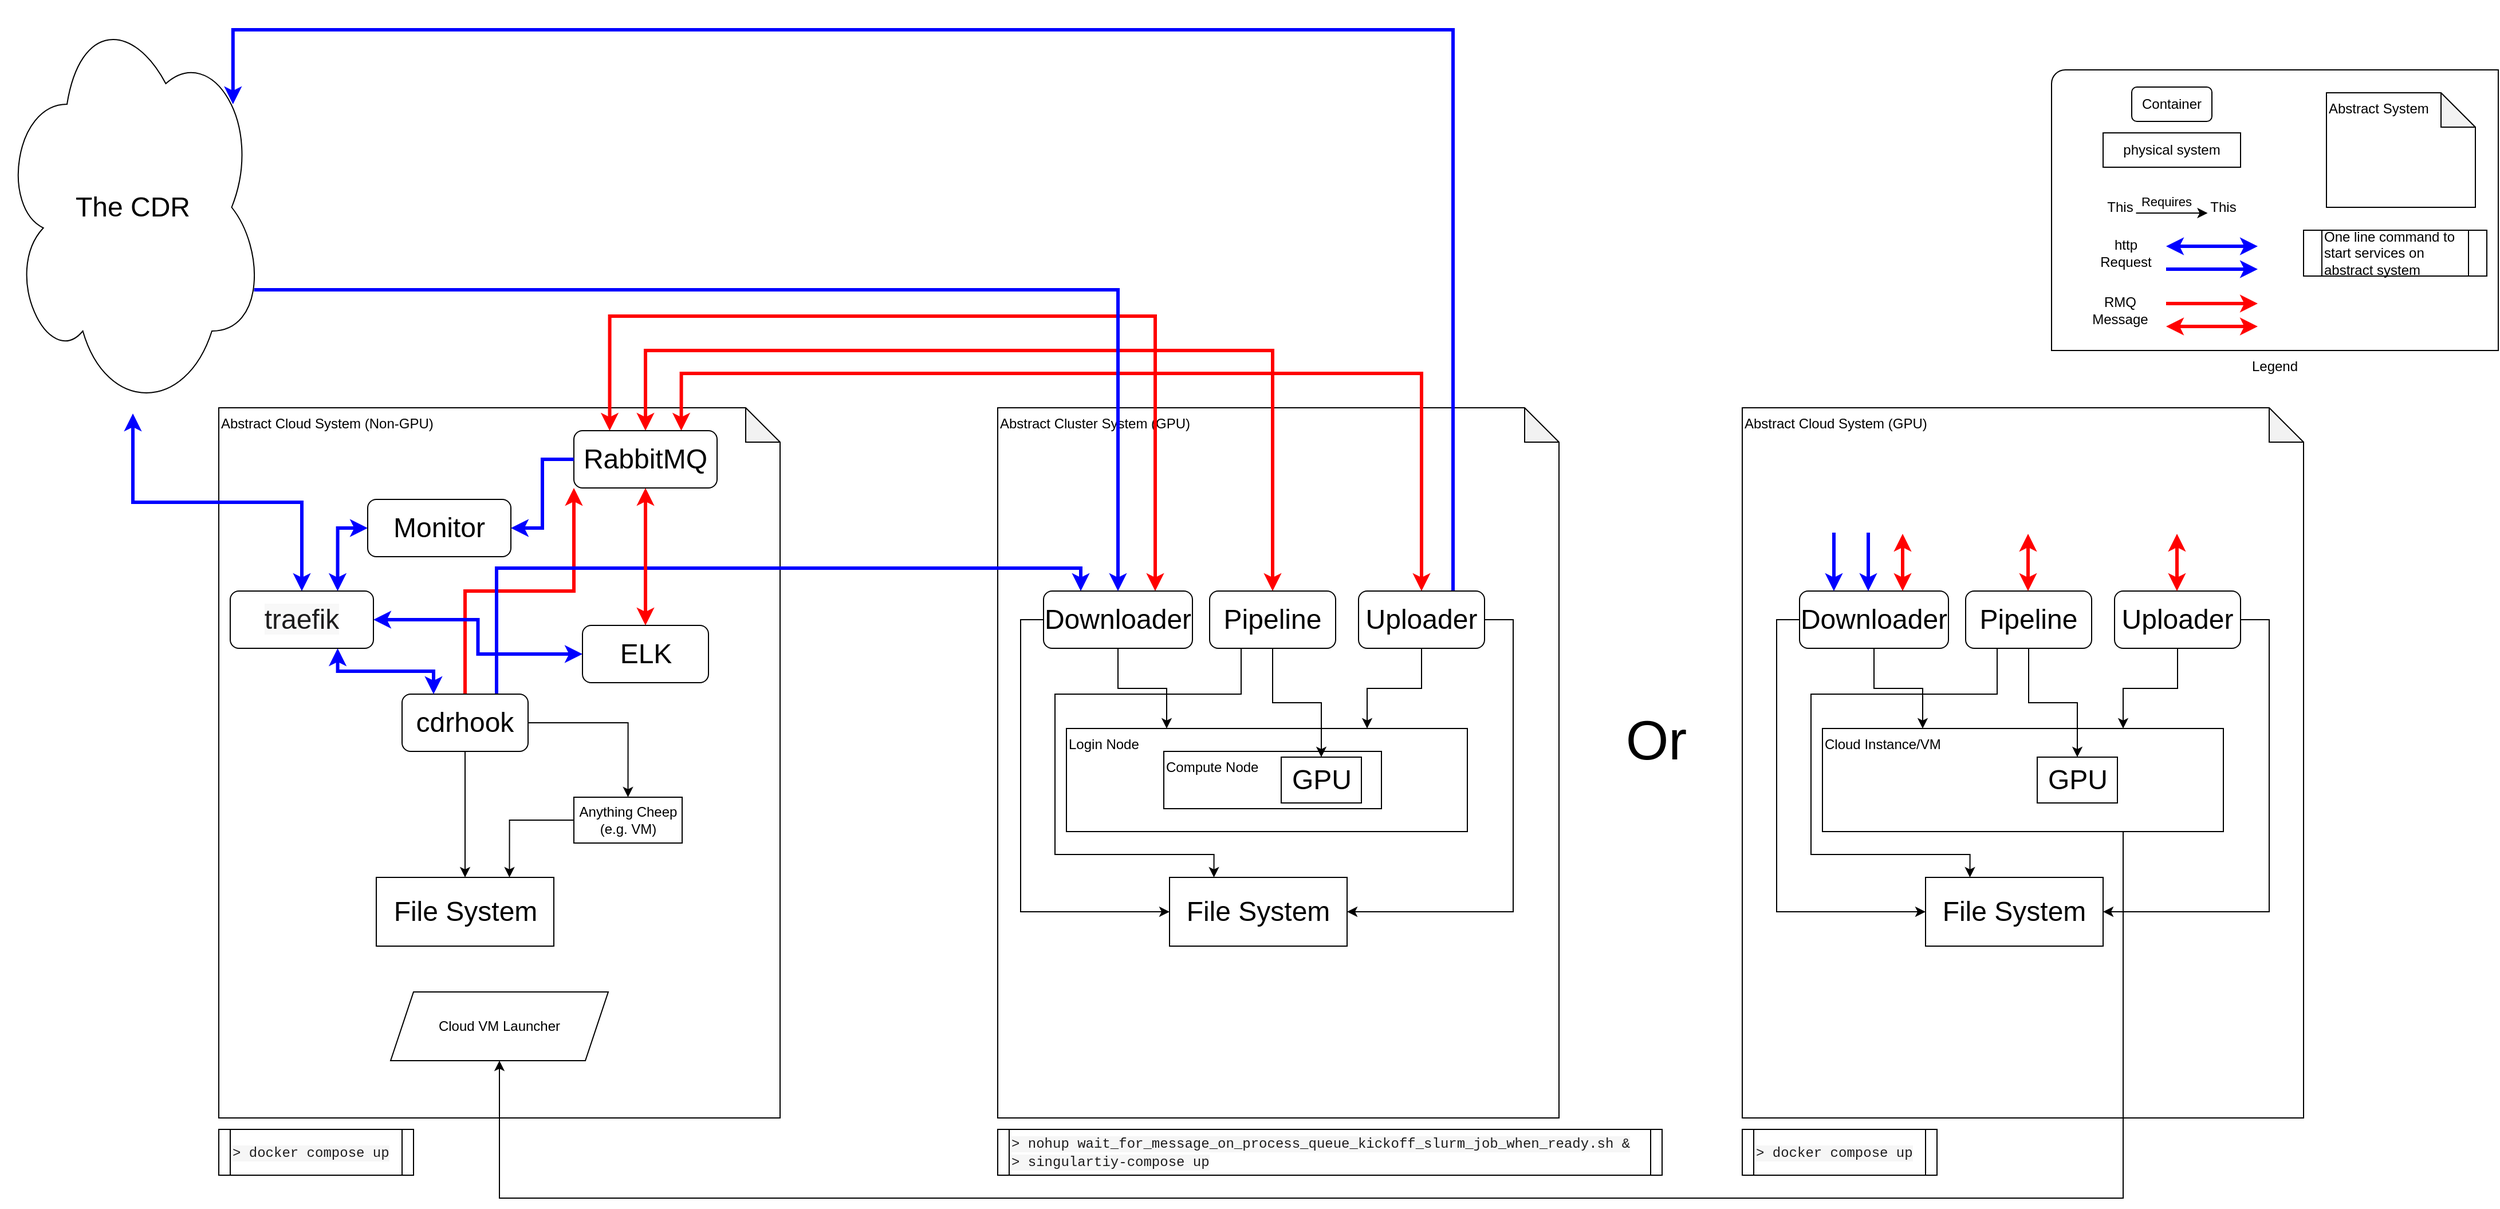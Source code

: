 <mxfile version="24.6.4" type="device">
  <diagram name="Page-1" id="JVnw2FR67qBZjyqMYff8">
    <mxGraphModel dx="2942" dy="2180" grid="1" gridSize="10" guides="1" tooltips="1" connect="1" arrows="1" fold="1" page="1" pageScale="1" pageWidth="850" pageHeight="1100" math="0" shadow="0">
      <root>
        <mxCell id="0" />
        <mxCell id="1" parent="0" />
        <mxCell id="MkrdqPXqeu_jOD6klE2A-25" value="Legend" style="verticalLabelPosition=bottom;verticalAlign=top;html=1;shape=mxgraph.basic.corner_round_rect;dx=6;whiteSpace=wrap;" vertex="1" parent="1">
          <mxGeometry x="1300" y="25" width="390" height="245" as="geometry" />
        </mxCell>
        <mxCell id="MkrdqPXqeu_jOD6klE2A-9" value="Abstract Cloud System (GPU)" style="shape=note;whiteSpace=wrap;html=1;backgroundOutline=1;darkOpacity=0.05;align=left;verticalAlign=top;" vertex="1" parent="1">
          <mxGeometry x="1030" y="320" width="490" height="620" as="geometry" />
        </mxCell>
        <mxCell id="MkrdqPXqeu_jOD6klE2A-5" value="Abstract Cloud System (Non-GPU)" style="shape=note;whiteSpace=wrap;html=1;backgroundOutline=1;darkOpacity=0.05;verticalAlign=top;align=left;" vertex="1" parent="1">
          <mxGeometry x="-300" y="320" width="490" height="620" as="geometry" />
        </mxCell>
        <mxCell id="Kxtw-JTkK95rBpkAI2wY-21" value="Abstract Cluster System (GPU)" style="shape=note;whiteSpace=wrap;html=1;backgroundOutline=1;darkOpacity=0.05;align=left;verticalAlign=top;" parent="1" vertex="1">
          <mxGeometry x="380" y="320" width="490" height="620" as="geometry" />
        </mxCell>
        <mxCell id="lyeMticQFeOR1YeAm27Y-25" value="Abstract System" style="shape=note;whiteSpace=wrap;html=1;backgroundOutline=1;darkOpacity=0.05;align=left;verticalAlign=top;" parent="1" vertex="1">
          <mxGeometry x="1540" y="45" width="130" height="100" as="geometry" />
        </mxCell>
        <mxCell id="lyeMticQFeOR1YeAm27Y-20" style="edgeStyle=orthogonalEdgeStyle;rounded=0;orthogonalLoop=1;jettySize=auto;html=1;entryX=0.5;entryY=0;entryDx=0;entryDy=0;bendable=1;" parent="1" source="lyeMticQFeOR1YeAm27Y-1" target="lyeMticQFeOR1YeAm27Y-7" edge="1">
          <mxGeometry relative="1" as="geometry" />
        </mxCell>
        <mxCell id="Kxtw-JTkK95rBpkAI2wY-6" style="edgeStyle=orthogonalEdgeStyle;rounded=0;orthogonalLoop=1;jettySize=auto;html=1;entryX=0.5;entryY=0;entryDx=0;entryDy=0;" parent="1" source="lyeMticQFeOR1YeAm27Y-1" target="Kxtw-JTkK95rBpkAI2wY-5" edge="1">
          <mxGeometry relative="1" as="geometry" />
        </mxCell>
        <mxCell id="1AfIavt8rgIbqtOgnJtz-13" style="edgeStyle=orthogonalEdgeStyle;rounded=0;orthogonalLoop=1;jettySize=auto;html=1;exitX=0.5;exitY=0;exitDx=0;exitDy=0;entryX=0;entryY=1;entryDx=0;entryDy=0;strokeColor=#FF0000;strokeWidth=3;" parent="1" source="lyeMticQFeOR1YeAm27Y-1" target="lyeMticQFeOR1YeAm27Y-5" edge="1">
          <mxGeometry relative="1" as="geometry" />
        </mxCell>
        <mxCell id="aogqVHzotbbgdXP5pHiL-3" style="edgeStyle=orthogonalEdgeStyle;rounded=0;orthogonalLoop=1;jettySize=auto;html=1;entryX=0.25;entryY=0;entryDx=0;entryDy=0;strokeWidth=3;strokeColor=#0000FF;exitX=0.75;exitY=0;exitDx=0;exitDy=0;" parent="1" source="lyeMticQFeOR1YeAm27Y-1" target="lyeMticQFeOR1YeAm27Y-2" edge="1">
          <mxGeometry relative="1" as="geometry" />
        </mxCell>
        <mxCell id="lyeMticQFeOR1YeAm27Y-1" value="cdrhook" style="rounded=1;whiteSpace=wrap;html=1;fontSize=24;" parent="1" vertex="1">
          <mxGeometry x="-140" y="570" width="110" height="50" as="geometry" />
        </mxCell>
        <mxCell id="lyeMticQFeOR1YeAm27Y-17" style="edgeStyle=orthogonalEdgeStyle;rounded=0;orthogonalLoop=1;jettySize=auto;html=1;entryX=0;entryY=0.5;entryDx=0;entryDy=0;" parent="1" source="lyeMticQFeOR1YeAm27Y-2" target="lyeMticQFeOR1YeAm27Y-6" edge="1">
          <mxGeometry relative="1" as="geometry">
            <Array as="points">
              <mxPoint x="400" y="505" />
              <mxPoint x="400" y="760" />
            </Array>
          </mxGeometry>
        </mxCell>
        <mxCell id="Kxtw-JTkK95rBpkAI2wY-3" style="edgeStyle=orthogonalEdgeStyle;rounded=0;orthogonalLoop=1;jettySize=auto;html=1;entryX=0.25;entryY=0;entryDx=0;entryDy=0;" parent="1" source="lyeMticQFeOR1YeAm27Y-2" target="Kxtw-JTkK95rBpkAI2wY-1" edge="1">
          <mxGeometry relative="1" as="geometry" />
        </mxCell>
        <mxCell id="1AfIavt8rgIbqtOgnJtz-14" style="edgeStyle=orthogonalEdgeStyle;rounded=0;orthogonalLoop=1;jettySize=auto;html=1;entryX=0.25;entryY=0;entryDx=0;entryDy=0;startArrow=classic;startFill=1;strokeWidth=3;strokeColor=#FF0000;exitX=0.75;exitY=0;exitDx=0;exitDy=0;" parent="1" source="lyeMticQFeOR1YeAm27Y-2" target="lyeMticQFeOR1YeAm27Y-5" edge="1">
          <mxGeometry relative="1" as="geometry">
            <Array as="points">
              <mxPoint x="518" y="240" />
              <mxPoint x="41" y="240" />
            </Array>
          </mxGeometry>
        </mxCell>
        <mxCell id="lyeMticQFeOR1YeAm27Y-2" value="Downloader" style="rounded=1;whiteSpace=wrap;html=1;fontSize=24;" parent="1" vertex="1">
          <mxGeometry x="420" y="480" width="130" height="50" as="geometry" />
        </mxCell>
        <mxCell id="lyeMticQFeOR1YeAm27Y-18" style="edgeStyle=orthogonalEdgeStyle;rounded=0;orthogonalLoop=1;jettySize=auto;html=1;entryX=0.25;entryY=0;entryDx=0;entryDy=0;exitX=0.25;exitY=1;exitDx=0;exitDy=0;" parent="1" source="lyeMticQFeOR1YeAm27Y-3" target="lyeMticQFeOR1YeAm27Y-6" edge="1">
          <mxGeometry relative="1" as="geometry">
            <Array as="points">
              <mxPoint x="593" y="570" />
              <mxPoint x="430" y="570" />
              <mxPoint x="430" y="710" />
              <mxPoint x="569" y="710" />
            </Array>
          </mxGeometry>
        </mxCell>
        <mxCell id="1AfIavt8rgIbqtOgnJtz-15" style="edgeStyle=orthogonalEdgeStyle;rounded=0;orthogonalLoop=1;jettySize=auto;html=1;entryX=0.5;entryY=0;entryDx=0;entryDy=0;strokeColor=#FF0000;strokeWidth=3;startArrow=classic;startFill=1;exitX=0.5;exitY=0;exitDx=0;exitDy=0;" parent="1" source="lyeMticQFeOR1YeAm27Y-3" target="lyeMticQFeOR1YeAm27Y-5" edge="1">
          <mxGeometry relative="1" as="geometry">
            <Array as="points">
              <mxPoint x="620" y="270" />
              <mxPoint x="73" y="270" />
            </Array>
          </mxGeometry>
        </mxCell>
        <mxCell id="lyeMticQFeOR1YeAm27Y-3" value="Pipeline" style="rounded=1;whiteSpace=wrap;html=1;fontSize=24;" parent="1" vertex="1">
          <mxGeometry x="565" y="480" width="110" height="50" as="geometry" />
        </mxCell>
        <mxCell id="lyeMticQFeOR1YeAm27Y-14" style="edgeStyle=orthogonalEdgeStyle;rounded=0;orthogonalLoop=1;jettySize=auto;html=1;entryX=1;entryY=0.5;entryDx=0;entryDy=0;" parent="1" source="lyeMticQFeOR1YeAm27Y-4" target="lyeMticQFeOR1YeAm27Y-6" edge="1">
          <mxGeometry relative="1" as="geometry">
            <Array as="points">
              <mxPoint x="830" y="505" />
              <mxPoint x="830" y="760" />
            </Array>
          </mxGeometry>
        </mxCell>
        <mxCell id="Kxtw-JTkK95rBpkAI2wY-4" style="edgeStyle=orthogonalEdgeStyle;rounded=0;orthogonalLoop=1;jettySize=auto;html=1;entryX=0.75;entryY=0;entryDx=0;entryDy=0;" parent="1" source="lyeMticQFeOR1YeAm27Y-4" target="Kxtw-JTkK95rBpkAI2wY-1" edge="1">
          <mxGeometry relative="1" as="geometry" />
        </mxCell>
        <mxCell id="1AfIavt8rgIbqtOgnJtz-16" style="edgeStyle=orthogonalEdgeStyle;rounded=0;orthogonalLoop=1;jettySize=auto;html=1;entryX=0.75;entryY=0;entryDx=0;entryDy=0;startArrow=classic;startFill=1;strokeColor=#FF0000;strokeWidth=3;exitX=0.5;exitY=0;exitDx=0;exitDy=0;" parent="1" source="lyeMticQFeOR1YeAm27Y-4" target="lyeMticQFeOR1YeAm27Y-5" edge="1">
          <mxGeometry relative="1" as="geometry">
            <Array as="points">
              <mxPoint x="750" y="290" />
              <mxPoint x="104" y="290" />
            </Array>
          </mxGeometry>
        </mxCell>
        <mxCell id="1AfIavt8rgIbqtOgnJtz-17" style="edgeStyle=orthogonalEdgeStyle;rounded=0;orthogonalLoop=1;jettySize=auto;html=1;entryX=0.88;entryY=0.25;entryDx=0;entryDy=0;exitX=0.75;exitY=0;exitDx=0;exitDy=0;entryPerimeter=0;startArrow=none;startFill=0;strokeColor=#0000FF;strokeWidth=3;endArrow=classic;endFill=1;" parent="1" source="lyeMticQFeOR1YeAm27Y-4" target="aogqVHzotbbgdXP5pHiL-1" edge="1">
          <mxGeometry relative="1" as="geometry">
            <Array as="points">
              <mxPoint x="778" y="-10" />
              <mxPoint x="-288" y="-10" />
            </Array>
          </mxGeometry>
        </mxCell>
        <mxCell id="lyeMticQFeOR1YeAm27Y-4" value="Uploader" style="rounded=1;whiteSpace=wrap;html=1;fontSize=24;" parent="1" vertex="1">
          <mxGeometry x="695" y="480" width="110" height="50" as="geometry" />
        </mxCell>
        <mxCell id="MkrdqPXqeu_jOD6klE2A-27" style="edgeStyle=orthogonalEdgeStyle;rounded=0;orthogonalLoop=1;jettySize=auto;html=1;exitX=0.5;exitY=1;exitDx=0;exitDy=0;entryX=0.5;entryY=0;entryDx=0;entryDy=0;strokeWidth=3;strokeColor=#FF0000;startArrow=classic;startFill=1;" edge="1" parent="1" source="lyeMticQFeOR1YeAm27Y-5" target="MkrdqPXqeu_jOD6klE2A-4">
          <mxGeometry relative="1" as="geometry" />
        </mxCell>
        <mxCell id="lyeMticQFeOR1YeAm27Y-5" value="RabbitMQ" style="rounded=1;whiteSpace=wrap;html=1;fontSize=24;" parent="1" vertex="1">
          <mxGeometry x="10" y="340" width="125" height="50" as="geometry" />
        </mxCell>
        <mxCell id="lyeMticQFeOR1YeAm27Y-6" value="File System" style="rounded=0;whiteSpace=wrap;html=1;fontSize=24;" parent="1" vertex="1">
          <mxGeometry x="530" y="730" width="155" height="60" as="geometry" />
        </mxCell>
        <mxCell id="lyeMticQFeOR1YeAm27Y-7" value="File System" style="rounded=0;whiteSpace=wrap;html=1;fontSize=24;" parent="1" vertex="1">
          <mxGeometry x="-162.5" y="730" width="155" height="60" as="geometry" />
        </mxCell>
        <mxCell id="lyeMticQFeOR1YeAm27Y-9" value="Container" style="rounded=1;whiteSpace=wrap;html=1;" parent="1" vertex="1">
          <mxGeometry x="1370" y="40" width="70" height="30" as="geometry" />
        </mxCell>
        <mxCell id="lyeMticQFeOR1YeAm27Y-10" value="physical system" style="rounded=0;whiteSpace=wrap;html=1;" parent="1" vertex="1">
          <mxGeometry x="1345" y="80" width="120" height="30" as="geometry" />
        </mxCell>
        <mxCell id="1AfIavt8rgIbqtOgnJtz-10" style="edgeStyle=orthogonalEdgeStyle;rounded=0;orthogonalLoop=1;jettySize=auto;html=1;entryX=0;entryY=0.5;entryDx=0;entryDy=0;strokeWidth=3;strokeColor=#0000FF;startArrow=classic;startFill=1;exitX=0.75;exitY=0;exitDx=0;exitDy=0;" parent="1" source="lyeMticQFeOR1YeAm27Y-23" target="1AfIavt8rgIbqtOgnJtz-8" edge="1">
          <mxGeometry relative="1" as="geometry" />
        </mxCell>
        <mxCell id="1AfIavt8rgIbqtOgnJtz-11" style="edgeStyle=orthogonalEdgeStyle;rounded=0;orthogonalLoop=1;jettySize=auto;html=1;entryX=0.25;entryY=0;entryDx=0;entryDy=0;strokeWidth=3;strokeColor=#0000FF;exitX=0.75;exitY=1;exitDx=0;exitDy=0;startArrow=classic;startFill=1;" parent="1" source="lyeMticQFeOR1YeAm27Y-23" target="lyeMticQFeOR1YeAm27Y-1" edge="1">
          <mxGeometry relative="1" as="geometry" />
        </mxCell>
        <mxCell id="aogqVHzotbbgdXP5pHiL-2" style="edgeStyle=orthogonalEdgeStyle;rounded=0;orthogonalLoop=1;jettySize=auto;html=1;startArrow=classic;startFill=1;strokeColor=#0000FF;strokeWidth=3;" parent="1" source="lyeMticQFeOR1YeAm27Y-23" target="aogqVHzotbbgdXP5pHiL-1" edge="1">
          <mxGeometry relative="1" as="geometry" />
        </mxCell>
        <mxCell id="MkrdqPXqeu_jOD6klE2A-26" style="edgeStyle=orthogonalEdgeStyle;rounded=0;orthogonalLoop=1;jettySize=auto;html=1;entryX=0;entryY=0.5;entryDx=0;entryDy=0;startArrow=classic;startFill=1;strokeColor=#0000FF;strokeWidth=3;" edge="1" parent="1" source="lyeMticQFeOR1YeAm27Y-23" target="MkrdqPXqeu_jOD6klE2A-4">
          <mxGeometry relative="1" as="geometry" />
        </mxCell>
        <mxCell id="lyeMticQFeOR1YeAm27Y-23" value="&lt;span style=&quot;color: rgb(29, 28, 29); font-family: Slack-Lato, Slack-Fractions, appleLogo, sans-serif; font-variant-ligatures: common-ligatures; orphans: 2; text-align: left; widows: 2; background-color: rgb(248, 248, 248); text-decoration-thickness: initial; text-decoration-style: initial; text-decoration-color: initial;&quot;&gt;&lt;font style=&quot;font-size: 24px;&quot;&gt;traefik&lt;/font&gt;&lt;/span&gt;" style="rounded=1;whiteSpace=wrap;html=1;fontSize=24;" parent="1" vertex="1">
          <mxGeometry x="-290" y="480" width="125" height="50" as="geometry" />
        </mxCell>
        <mxCell id="lyeMticQFeOR1YeAm27Y-27" value="" style="endArrow=classic;html=1;rounded=0;" parent="1" edge="1">
          <mxGeometry width="50" height="50" relative="1" as="geometry">
            <mxPoint x="1373.75" y="150" as="sourcePoint" />
            <mxPoint x="1436.25" y="150" as="targetPoint" />
          </mxGeometry>
        </mxCell>
        <mxCell id="lyeMticQFeOR1YeAm27Y-28" value="Requires" style="edgeLabel;html=1;align=center;verticalAlign=middle;resizable=0;points=[];" parent="lyeMticQFeOR1YeAm27Y-27" vertex="1" connectable="0">
          <mxGeometry x="-0.31" y="-3" relative="1" as="geometry">
            <mxPoint x="4" y="-13" as="offset" />
          </mxGeometry>
        </mxCell>
        <mxCell id="lyeMticQFeOR1YeAm27Y-29" value="This" style="text;html=1;align=center;verticalAlign=middle;whiteSpace=wrap;rounded=0;" parent="1" vertex="1">
          <mxGeometry x="1330" y="130" width="60" height="30" as="geometry" />
        </mxCell>
        <mxCell id="lyeMticQFeOR1YeAm27Y-30" value="This" style="text;html=1;align=center;verticalAlign=middle;whiteSpace=wrap;rounded=0;" parent="1" vertex="1">
          <mxGeometry x="1420" y="130" width="60" height="30" as="geometry" />
        </mxCell>
        <mxCell id="Kxtw-JTkK95rBpkAI2wY-1" value="Login Node" style="rounded=0;whiteSpace=wrap;html=1;verticalAlign=top;align=left;" parent="1" vertex="1">
          <mxGeometry x="440" y="600" width="350" height="90" as="geometry" />
        </mxCell>
        <mxCell id="Kxtw-JTkK95rBpkAI2wY-2" value="Compute Node" style="rounded=0;whiteSpace=wrap;html=1;verticalAlign=top;align=left;" parent="1" vertex="1">
          <mxGeometry x="525" y="620" width="190" height="50" as="geometry" />
        </mxCell>
        <mxCell id="lyeMticQFeOR1YeAm27Y-8" value="GPU" style="rounded=0;whiteSpace=wrap;html=1;fontSize=24;" parent="1" vertex="1">
          <mxGeometry x="627.5" y="625" width="70" height="40" as="geometry" />
        </mxCell>
        <mxCell id="lyeMticQFeOR1YeAm27Y-19" style="edgeStyle=orthogonalEdgeStyle;rounded=0;orthogonalLoop=1;jettySize=auto;html=1;entryX=0.5;entryY=0;entryDx=0;entryDy=0;" parent="1" source="lyeMticQFeOR1YeAm27Y-3" target="lyeMticQFeOR1YeAm27Y-8" edge="1">
          <mxGeometry relative="1" as="geometry" />
        </mxCell>
        <mxCell id="aogqVHzotbbgdXP5pHiL-5" style="edgeStyle=orthogonalEdgeStyle;rounded=0;orthogonalLoop=1;jettySize=auto;html=1;entryX=0.75;entryY=0;entryDx=0;entryDy=0;" parent="1" source="Kxtw-JTkK95rBpkAI2wY-5" target="lyeMticQFeOR1YeAm27Y-7" edge="1">
          <mxGeometry relative="1" as="geometry" />
        </mxCell>
        <mxCell id="Kxtw-JTkK95rBpkAI2wY-5" value="Anything Cheep (e.g. VM)" style="rounded=0;whiteSpace=wrap;html=1;" parent="1" vertex="1">
          <mxGeometry x="10" y="660" width="94.5" height="40" as="geometry" />
        </mxCell>
        <mxCell id="Kxtw-JTkK95rBpkAI2wY-7" value="Or" style="text;html=1;align=center;verticalAlign=middle;whiteSpace=wrap;rounded=0;fontSize=48;" parent="1" vertex="1">
          <mxGeometry x="925" y="595" width="60" height="30" as="geometry" />
        </mxCell>
        <mxCell id="Kxtw-JTkK95rBpkAI2wY-8" style="edgeStyle=orthogonalEdgeStyle;rounded=0;orthogonalLoop=1;jettySize=auto;html=1;entryX=0;entryY=0.5;entryDx=0;entryDy=0;" parent="1" source="Kxtw-JTkK95rBpkAI2wY-10" target="Kxtw-JTkK95rBpkAI2wY-16" edge="1">
          <mxGeometry relative="1" as="geometry">
            <Array as="points">
              <mxPoint x="1060" y="505" />
              <mxPoint x="1060" y="760" />
            </Array>
          </mxGeometry>
        </mxCell>
        <mxCell id="Kxtw-JTkK95rBpkAI2wY-9" style="edgeStyle=orthogonalEdgeStyle;rounded=0;orthogonalLoop=1;jettySize=auto;html=1;entryX=0.25;entryY=0;entryDx=0;entryDy=0;" parent="1" source="Kxtw-JTkK95rBpkAI2wY-10" target="Kxtw-JTkK95rBpkAI2wY-17" edge="1">
          <mxGeometry relative="1" as="geometry" />
        </mxCell>
        <mxCell id="Kxtw-JTkK95rBpkAI2wY-10" value="Downloader" style="rounded=1;whiteSpace=wrap;html=1;fontSize=24;" parent="1" vertex="1">
          <mxGeometry x="1080" y="480" width="130" height="50" as="geometry" />
        </mxCell>
        <mxCell id="Kxtw-JTkK95rBpkAI2wY-11" style="edgeStyle=orthogonalEdgeStyle;rounded=0;orthogonalLoop=1;jettySize=auto;html=1;entryX=0.25;entryY=0;entryDx=0;entryDy=0;exitX=0.25;exitY=1;exitDx=0;exitDy=0;" parent="1" source="Kxtw-JTkK95rBpkAI2wY-12" target="Kxtw-JTkK95rBpkAI2wY-16" edge="1">
          <mxGeometry relative="1" as="geometry">
            <Array as="points">
              <mxPoint x="1253" y="570" />
              <mxPoint x="1090" y="570" />
              <mxPoint x="1090" y="710" />
              <mxPoint x="1229" y="710" />
            </Array>
          </mxGeometry>
        </mxCell>
        <mxCell id="Kxtw-JTkK95rBpkAI2wY-12" value="Pipeline" style="rounded=1;whiteSpace=wrap;html=1;fontSize=24;" parent="1" vertex="1">
          <mxGeometry x="1225" y="480" width="110" height="50" as="geometry" />
        </mxCell>
        <mxCell id="Kxtw-JTkK95rBpkAI2wY-13" style="edgeStyle=orthogonalEdgeStyle;rounded=0;orthogonalLoop=1;jettySize=auto;html=1;entryX=1;entryY=0.5;entryDx=0;entryDy=0;" parent="1" source="Kxtw-JTkK95rBpkAI2wY-15" target="Kxtw-JTkK95rBpkAI2wY-16" edge="1">
          <mxGeometry relative="1" as="geometry">
            <Array as="points">
              <mxPoint x="1490" y="505" />
              <mxPoint x="1490" y="760" />
            </Array>
          </mxGeometry>
        </mxCell>
        <mxCell id="Kxtw-JTkK95rBpkAI2wY-14" style="edgeStyle=orthogonalEdgeStyle;rounded=0;orthogonalLoop=1;jettySize=auto;html=1;entryX=0.75;entryY=0;entryDx=0;entryDy=0;" parent="1" source="Kxtw-JTkK95rBpkAI2wY-15" target="Kxtw-JTkK95rBpkAI2wY-17" edge="1">
          <mxGeometry relative="1" as="geometry" />
        </mxCell>
        <mxCell id="Kxtw-JTkK95rBpkAI2wY-15" value="Uploader" style="rounded=1;whiteSpace=wrap;html=1;fontSize=24;" parent="1" vertex="1">
          <mxGeometry x="1355" y="480" width="110" height="50" as="geometry" />
        </mxCell>
        <mxCell id="Kxtw-JTkK95rBpkAI2wY-16" value="File System" style="rounded=0;whiteSpace=wrap;html=1;fontSize=24;" parent="1" vertex="1">
          <mxGeometry x="1190" y="730" width="155" height="60" as="geometry" />
        </mxCell>
        <mxCell id="MkrdqPXqeu_jOD6klE2A-6" style="edgeStyle=orthogonalEdgeStyle;rounded=0;orthogonalLoop=1;jettySize=auto;html=1;exitX=0.75;exitY=1;exitDx=0;exitDy=0;entryX=0.5;entryY=1;entryDx=0;entryDy=0;" edge="1" parent="1" source="Kxtw-JTkK95rBpkAI2wY-17" target="MkrdqPXqeu_jOD6klE2A-2">
          <mxGeometry relative="1" as="geometry">
            <Array as="points">
              <mxPoint x="1363" y="1010" />
              <mxPoint x="-55" y="1010" />
            </Array>
          </mxGeometry>
        </mxCell>
        <mxCell id="Kxtw-JTkK95rBpkAI2wY-17" value="Cloud Instance/VM" style="rounded=0;whiteSpace=wrap;html=1;verticalAlign=top;align=left;" parent="1" vertex="1">
          <mxGeometry x="1100" y="600" width="350" height="90" as="geometry" />
        </mxCell>
        <mxCell id="Kxtw-JTkK95rBpkAI2wY-19" value="GPU" style="rounded=0;whiteSpace=wrap;html=1;fontSize=24;" parent="1" vertex="1">
          <mxGeometry x="1287.5" y="625" width="70" height="40" as="geometry" />
        </mxCell>
        <mxCell id="Kxtw-JTkK95rBpkAI2wY-20" style="edgeStyle=orthogonalEdgeStyle;rounded=0;orthogonalLoop=1;jettySize=auto;html=1;entryX=0.5;entryY=0;entryDx=0;entryDy=0;" parent="1" source="Kxtw-JTkK95rBpkAI2wY-12" target="Kxtw-JTkK95rBpkAI2wY-19" edge="1">
          <mxGeometry relative="1" as="geometry" />
        </mxCell>
        <mxCell id="1AfIavt8rgIbqtOgnJtz-1" value="" style="endArrow=classic;html=1;rounded=0;strokeWidth=3;strokeColor=#0000FF;" parent="1" edge="1">
          <mxGeometry width="50" height="50" relative="1" as="geometry">
            <mxPoint x="1400" y="199" as="sourcePoint" />
            <mxPoint x="1480" y="199" as="targetPoint" />
          </mxGeometry>
        </mxCell>
        <mxCell id="1AfIavt8rgIbqtOgnJtz-2" value="" style="endArrow=classic;html=1;rounded=0;strokeWidth=3;strokeColor=#FF0000;" parent="1" edge="1">
          <mxGeometry width="50" height="50" relative="1" as="geometry">
            <mxPoint x="1400" y="229" as="sourcePoint" />
            <mxPoint x="1480" y="229" as="targetPoint" />
          </mxGeometry>
        </mxCell>
        <mxCell id="1AfIavt8rgIbqtOgnJtz-3" value="" style="endArrow=classic;html=1;rounded=0;strokeWidth=3;strokeColor=#0000FF;startArrow=classic;startFill=1;" parent="1" edge="1">
          <mxGeometry width="50" height="50" relative="1" as="geometry">
            <mxPoint x="1400" y="179" as="sourcePoint" />
            <mxPoint x="1480" y="179" as="targetPoint" />
          </mxGeometry>
        </mxCell>
        <mxCell id="1AfIavt8rgIbqtOgnJtz-4" value="" style="endArrow=classic;html=1;rounded=0;strokeWidth=3;strokeColor=#FF0000;startArrow=classic;startFill=1;" parent="1" edge="1">
          <mxGeometry width="50" height="50" relative="1" as="geometry">
            <mxPoint x="1400" y="249" as="sourcePoint" />
            <mxPoint x="1480" y="249" as="targetPoint" />
          </mxGeometry>
        </mxCell>
        <mxCell id="1AfIavt8rgIbqtOgnJtz-6" value="http Request" style="text;html=1;align=center;verticalAlign=middle;whiteSpace=wrap;rounded=0;" parent="1" vertex="1">
          <mxGeometry x="1335" y="170" width="60" height="30" as="geometry" />
        </mxCell>
        <mxCell id="1AfIavt8rgIbqtOgnJtz-7" value="RMQ Message" style="text;html=1;align=center;verticalAlign=middle;whiteSpace=wrap;rounded=0;" parent="1" vertex="1">
          <mxGeometry x="1330" y="220" width="60" height="30" as="geometry" />
        </mxCell>
        <mxCell id="1AfIavt8rgIbqtOgnJtz-12" style="edgeStyle=orthogonalEdgeStyle;rounded=0;orthogonalLoop=1;jettySize=auto;html=1;entryX=0;entryY=0.5;entryDx=0;entryDy=0;strokeWidth=3;strokeColor=#0000FF;startArrow=classic;startFill=1;endArrow=none;endFill=0;" parent="1" source="1AfIavt8rgIbqtOgnJtz-8" target="lyeMticQFeOR1YeAm27Y-5" edge="1">
          <mxGeometry relative="1" as="geometry" />
        </mxCell>
        <mxCell id="1AfIavt8rgIbqtOgnJtz-8" value="Monitor" style="rounded=1;whiteSpace=wrap;html=1;fontSize=24;" parent="1" vertex="1">
          <mxGeometry x="-170" y="400" width="125" height="50" as="geometry" />
        </mxCell>
        <mxCell id="MkrdqPXqeu_jOD6klE2A-1" style="edgeStyle=orthogonalEdgeStyle;rounded=0;orthogonalLoop=1;jettySize=auto;html=1;exitX=0.96;exitY=0.7;exitDx=0;exitDy=0;exitPerimeter=0;entryX=0.5;entryY=0;entryDx=0;entryDy=0;strokeWidth=3;strokeColor=#0000FF;" edge="1" parent="1" source="aogqVHzotbbgdXP5pHiL-1" target="lyeMticQFeOR1YeAm27Y-2">
          <mxGeometry relative="1" as="geometry" />
        </mxCell>
        <mxCell id="aogqVHzotbbgdXP5pHiL-1" value="The CDR" style="ellipse;shape=cloud;whiteSpace=wrap;html=1;fontSize=24;" parent="1" vertex="1">
          <mxGeometry x="-490" y="-35" width="230" height="360" as="geometry" />
        </mxCell>
        <mxCell id="MkrdqPXqeu_jOD6klE2A-2" value="Cloud VM Launcher" style="shape=parallelogram;perimeter=parallelogramPerimeter;whiteSpace=wrap;html=1;fixedSize=1;" vertex="1" parent="1">
          <mxGeometry x="-150" y="830" width="190" height="60" as="geometry" />
        </mxCell>
        <mxCell id="MkrdqPXqeu_jOD6klE2A-4" value="ELK" style="rounded=1;whiteSpace=wrap;html=1;fontSize=24;" vertex="1" parent="1">
          <mxGeometry x="17.5" y="510" width="110" height="50" as="geometry" />
        </mxCell>
        <mxCell id="MkrdqPXqeu_jOD6klE2A-13" value="" style="endArrow=classic;html=1;rounded=0;strokeWidth=3;strokeColor=#0000FF;" edge="1" parent="1">
          <mxGeometry width="50" height="50" relative="1" as="geometry">
            <mxPoint x="1110" y="429" as="sourcePoint" />
            <mxPoint x="1110" y="480" as="targetPoint" />
          </mxGeometry>
        </mxCell>
        <mxCell id="MkrdqPXqeu_jOD6klE2A-14" value="" style="endArrow=classic;html=1;rounded=0;strokeWidth=3;strokeColor=#0000FF;" edge="1" parent="1">
          <mxGeometry width="50" height="50" relative="1" as="geometry">
            <mxPoint x="1140" y="429" as="sourcePoint" />
            <mxPoint x="1140" y="480" as="targetPoint" />
          </mxGeometry>
        </mxCell>
        <mxCell id="MkrdqPXqeu_jOD6klE2A-16" value="" style="endArrow=classic;html=1;rounded=0;strokeWidth=3;strokeColor=#FF0000;startArrow=classic;startFill=1;" edge="1" parent="1">
          <mxGeometry width="50" height="50" relative="1" as="geometry">
            <mxPoint x="1170" y="430" as="sourcePoint" />
            <mxPoint x="1170" y="480" as="targetPoint" />
          </mxGeometry>
        </mxCell>
        <mxCell id="MkrdqPXqeu_jOD6klE2A-17" value="" style="endArrow=classic;html=1;rounded=0;strokeWidth=3;strokeColor=#FF0000;startArrow=classic;startFill=1;" edge="1" parent="1">
          <mxGeometry width="50" height="50" relative="1" as="geometry">
            <mxPoint x="1279.5" y="430" as="sourcePoint" />
            <mxPoint x="1279.5" y="480" as="targetPoint" />
          </mxGeometry>
        </mxCell>
        <mxCell id="MkrdqPXqeu_jOD6klE2A-18" value="" style="endArrow=classic;html=1;rounded=0;strokeWidth=3;strokeColor=#FF0000;startArrow=classic;startFill=1;" edge="1" parent="1">
          <mxGeometry width="50" height="50" relative="1" as="geometry">
            <mxPoint x="1409.5" y="430" as="sourcePoint" />
            <mxPoint x="1409.5" y="480" as="targetPoint" />
          </mxGeometry>
        </mxCell>
        <mxCell id="MkrdqPXqeu_jOD6klE2A-30" value="One line command to start services on abstract system" style="shape=process;whiteSpace=wrap;html=1;backgroundOutline=1;align=left;" vertex="1" parent="1">
          <mxGeometry x="1520" y="165" width="160" height="40" as="geometry" />
        </mxCell>
        <mxCell id="MkrdqPXqeu_jOD6klE2A-31" value="&lt;span style=&quot;color: rgb(29, 28, 29); font-family: Monaco, Menlo, Consolas, &amp;quot;Courier New&amp;quot;, monospace; font-variant-ligatures: none; white-space-collapse: preserve; background-color: rgba(29, 28, 29, 0.04);&quot;&gt;&amp;gt; nohup wait_for_message_on_process_queue_kickoff_slurm_job_when_ready.sh &amp;amp;&lt;br&gt;&amp;gt; singulartiy-compose up&lt;/span&gt;" style="shape=process;whiteSpace=wrap;html=1;backgroundOutline=1;align=left;size=0.017;" vertex="1" parent="1">
          <mxGeometry x="380" y="950" width="580" height="40" as="geometry" />
        </mxCell>
        <mxCell id="MkrdqPXqeu_jOD6klE2A-32" value="&lt;span style=&quot;color: rgb(29, 28, 29); font-family: Monaco, Menlo, Consolas, &amp;quot;Courier New&amp;quot;, monospace; font-variant-ligatures: none; white-space-collapse: preserve; background-color: rgba(29, 28, 29, 0.04);&quot;&gt;&amp;gt; docker compose up&lt;/span&gt;" style="shape=process;whiteSpace=wrap;html=1;backgroundOutline=1;align=left;size=0.059;" vertex="1" parent="1">
          <mxGeometry x="-300" y="950" width="170" height="40" as="geometry" />
        </mxCell>
        <mxCell id="MkrdqPXqeu_jOD6klE2A-33" value="&lt;span style=&quot;color: rgb(29, 28, 29); font-family: Monaco, Menlo, Consolas, &amp;quot;Courier New&amp;quot;, monospace; font-variant-ligatures: none; white-space-collapse: preserve; background-color: rgba(29, 28, 29, 0.04);&quot;&gt;&amp;gt; docker compose up&lt;/span&gt;" style="shape=process;whiteSpace=wrap;html=1;backgroundOutline=1;align=left;size=0.059;" vertex="1" parent="1">
          <mxGeometry x="1030" y="950" width="170" height="40" as="geometry" />
        </mxCell>
      </root>
    </mxGraphModel>
  </diagram>
</mxfile>

